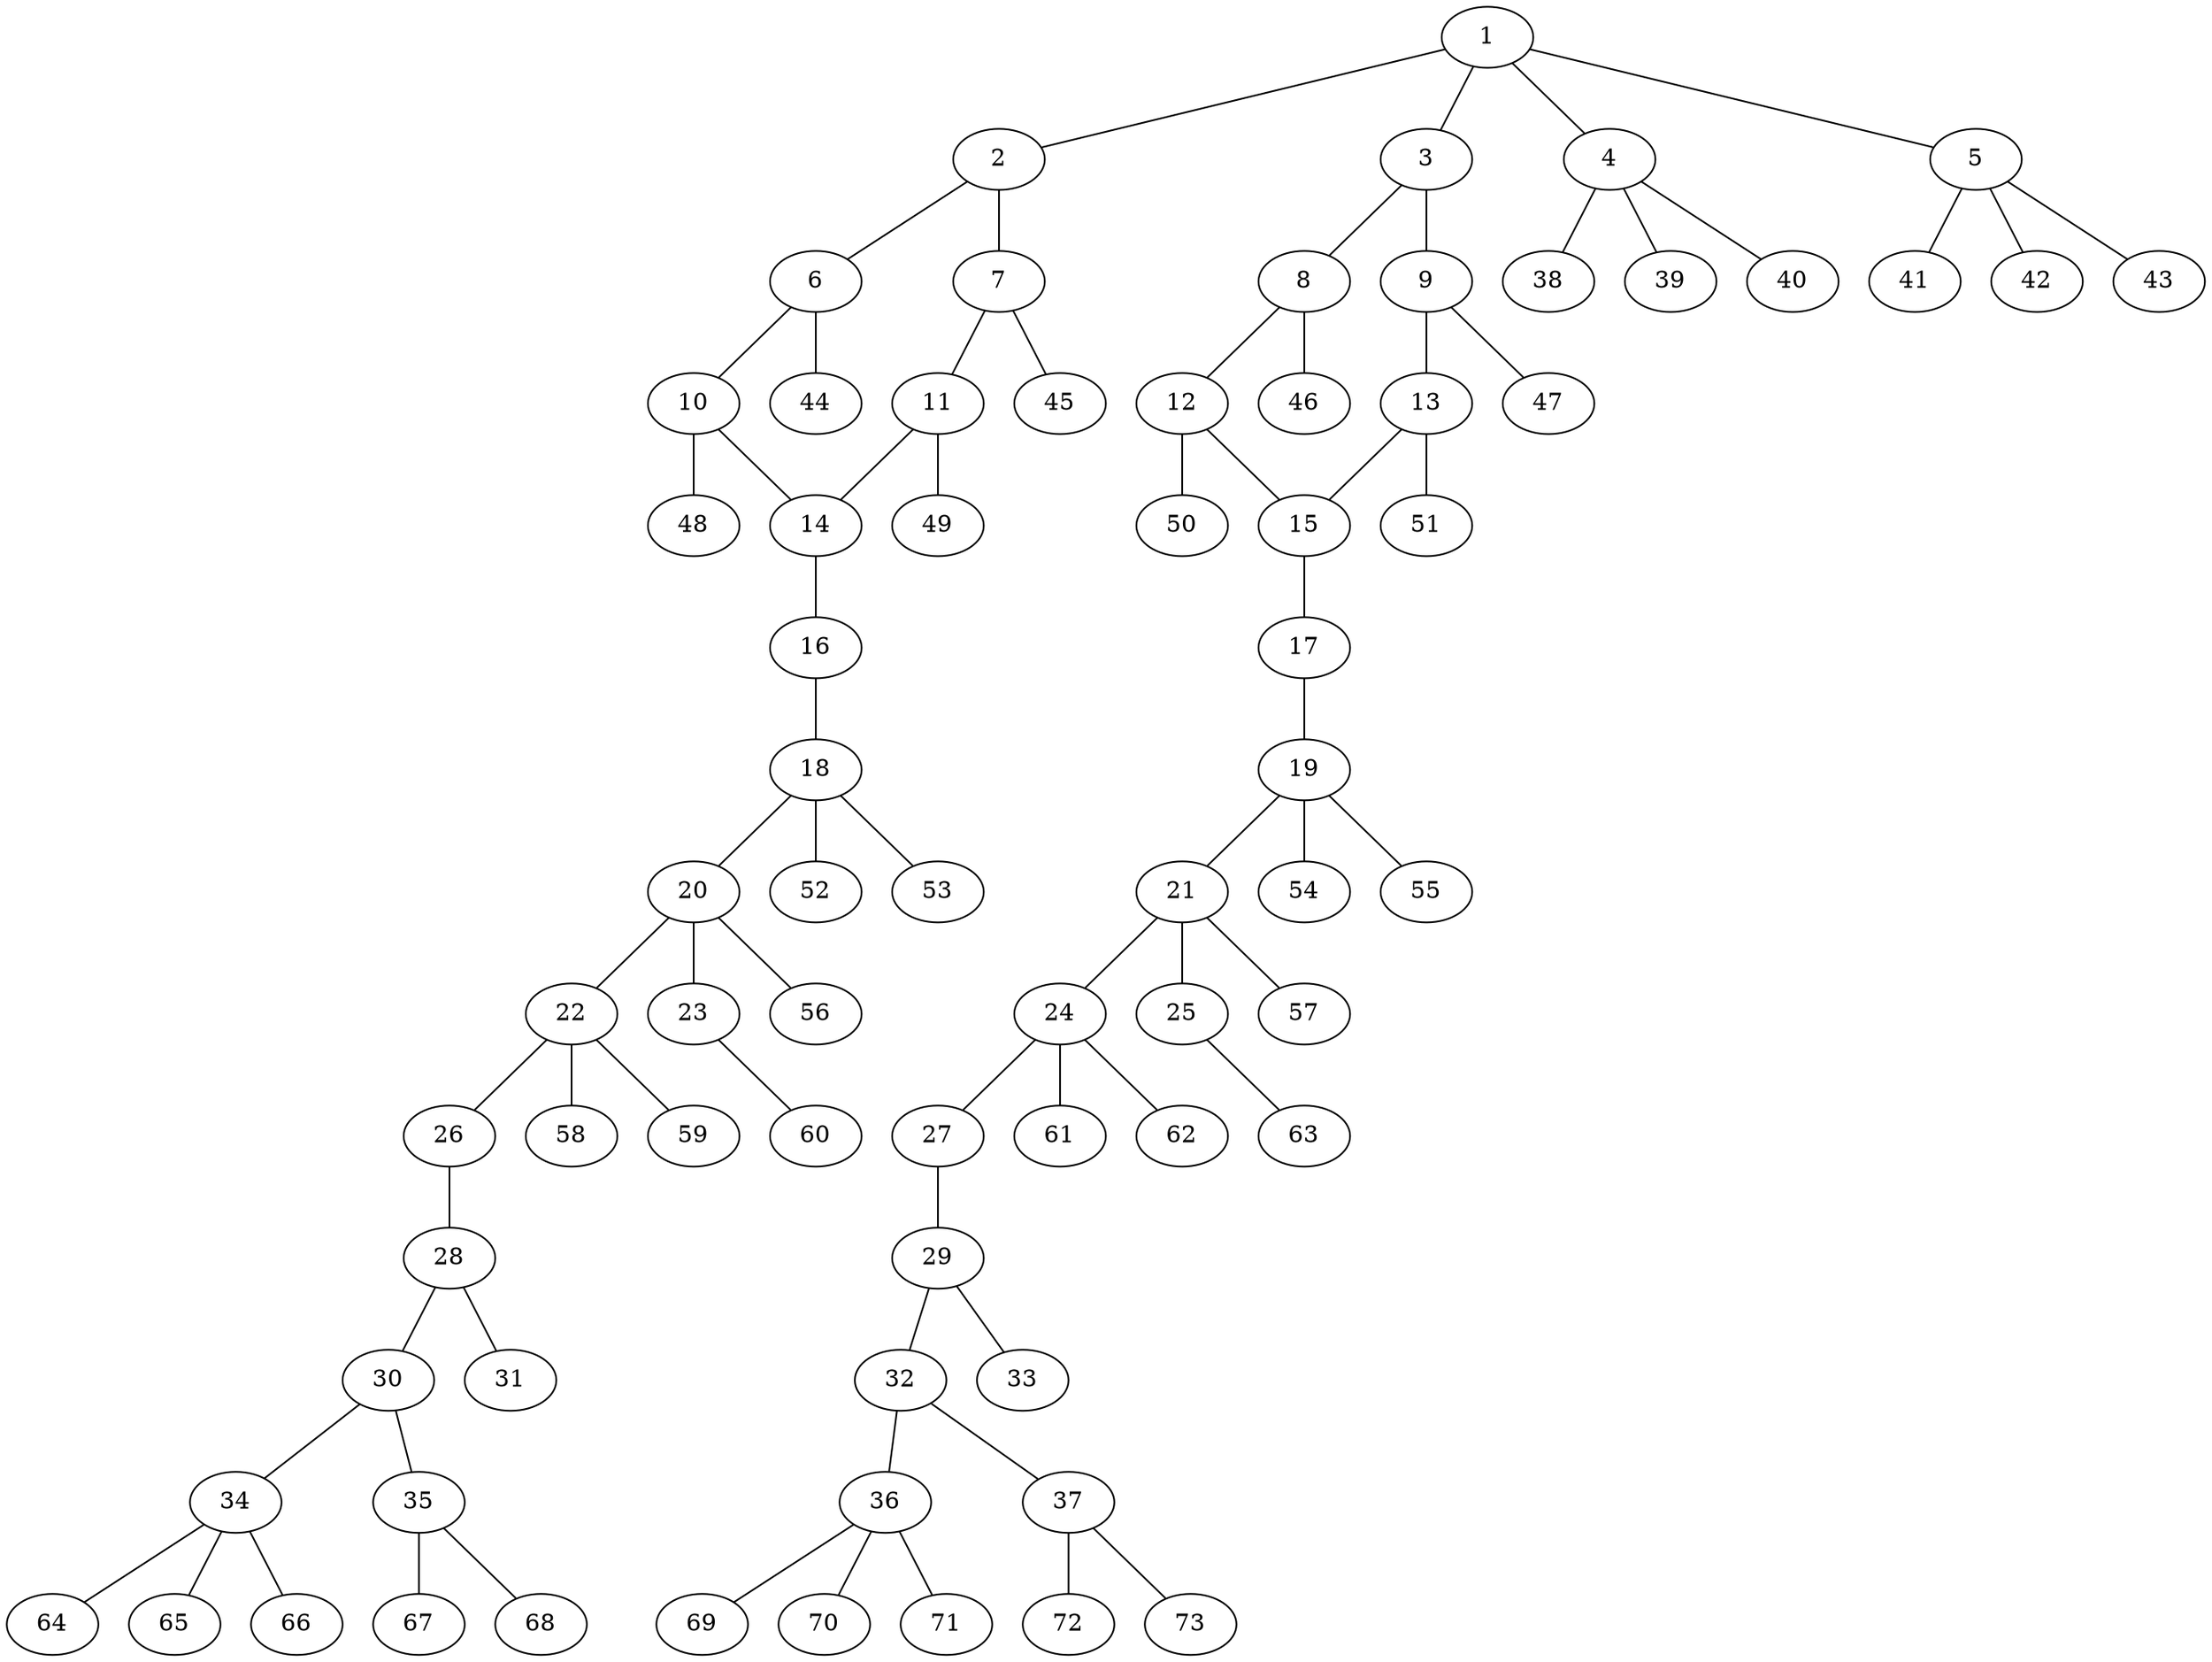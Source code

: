 graph molecule_2981 {
	1	 [chem=C];
	2	 [chem=C];
	1 -- 2	 [valence=1];
	3	 [chem=C];
	1 -- 3	 [valence=1];
	4	 [chem=C];
	1 -- 4	 [valence=1];
	5	 [chem=C];
	1 -- 5	 [valence=1];
	6	 [chem=C];
	2 -- 6	 [valence=2];
	7	 [chem=C];
	2 -- 7	 [valence=1];
	8	 [chem=C];
	3 -- 8	 [valence=2];
	9	 [chem=C];
	3 -- 9	 [valence=1];
	38	 [chem=H];
	4 -- 38	 [valence=1];
	39	 [chem=H];
	4 -- 39	 [valence=1];
	40	 [chem=H];
	4 -- 40	 [valence=1];
	41	 [chem=H];
	5 -- 41	 [valence=1];
	42	 [chem=H];
	5 -- 42	 [valence=1];
	43	 [chem=H];
	5 -- 43	 [valence=1];
	10	 [chem=C];
	6 -- 10	 [valence=1];
	44	 [chem=H];
	6 -- 44	 [valence=1];
	11	 [chem=C];
	7 -- 11	 [valence=2];
	45	 [chem=H];
	7 -- 45	 [valence=1];
	12	 [chem=C];
	8 -- 12	 [valence=1];
	46	 [chem=H];
	8 -- 46	 [valence=1];
	13	 [chem=C];
	9 -- 13	 [valence=2];
	47	 [chem=H];
	9 -- 47	 [valence=1];
	14	 [chem=C];
	10 -- 14	 [valence=2];
	48	 [chem=H];
	10 -- 48	 [valence=1];
	11 -- 14	 [valence=1];
	49	 [chem=H];
	11 -- 49	 [valence=1];
	15	 [chem=C];
	12 -- 15	 [valence=2];
	50	 [chem=H];
	12 -- 50	 [valence=1];
	13 -- 15	 [valence=1];
	51	 [chem=H];
	13 -- 51	 [valence=1];
	16	 [chem=O];
	14 -- 16	 [valence=1];
	17	 [chem=O];
	15 -- 17	 [valence=1];
	18	 [chem=C];
	16 -- 18	 [valence=1];
	19	 [chem=C];
	17 -- 19	 [valence=1];
	20	 [chem=C];
	18 -- 20	 [valence=1];
	52	 [chem=H];
	18 -- 52	 [valence=1];
	53	 [chem=H];
	18 -- 53	 [valence=1];
	21	 [chem=C];
	19 -- 21	 [valence=1];
	54	 [chem=H];
	19 -- 54	 [valence=1];
	55	 [chem=H];
	19 -- 55	 [valence=1];
	22	 [chem=C];
	20 -- 22	 [valence=1];
	23	 [chem=O];
	20 -- 23	 [valence=1];
	56	 [chem=H];
	20 -- 56	 [valence=1];
	24	 [chem=C];
	21 -- 24	 [valence=1];
	25	 [chem=O];
	21 -- 25	 [valence=1];
	57	 [chem=H];
	21 -- 57	 [valence=1];
	26	 [chem=O];
	22 -- 26	 [valence=1];
	58	 [chem=H];
	22 -- 58	 [valence=1];
	59	 [chem=H];
	22 -- 59	 [valence=1];
	60	 [chem=H];
	23 -- 60	 [valence=1];
	27	 [chem=O];
	24 -- 27	 [valence=1];
	61	 [chem=H];
	24 -- 61	 [valence=1];
	62	 [chem=H];
	24 -- 62	 [valence=1];
	63	 [chem=H];
	25 -- 63	 [valence=1];
	28	 [chem=C];
	26 -- 28	 [valence=1];
	29	 [chem=C];
	27 -- 29	 [valence=1];
	30	 [chem=C];
	28 -- 30	 [valence=1];
	31	 [chem=O];
	28 -- 31	 [valence=2];
	32	 [chem=C];
	29 -- 32	 [valence=1];
	33	 [chem=O];
	29 -- 33	 [valence=2];
	34	 [chem=C];
	30 -- 34	 [valence=1];
	35	 [chem=C];
	30 -- 35	 [valence=2];
	36	 [chem=C];
	32 -- 36	 [valence=1];
	37	 [chem=C];
	32 -- 37	 [valence=2];
	64	 [chem=H];
	34 -- 64	 [valence=1];
	65	 [chem=H];
	34 -- 65	 [valence=1];
	66	 [chem=H];
	34 -- 66	 [valence=1];
	67	 [chem=H];
	35 -- 67	 [valence=1];
	68	 [chem=H];
	35 -- 68	 [valence=1];
	69	 [chem=H];
	36 -- 69	 [valence=1];
	70	 [chem=H];
	36 -- 70	 [valence=1];
	71	 [chem=H];
	36 -- 71	 [valence=1];
	72	 [chem=H];
	37 -- 72	 [valence=1];
	73	 [chem=H];
	37 -- 73	 [valence=1];
}
